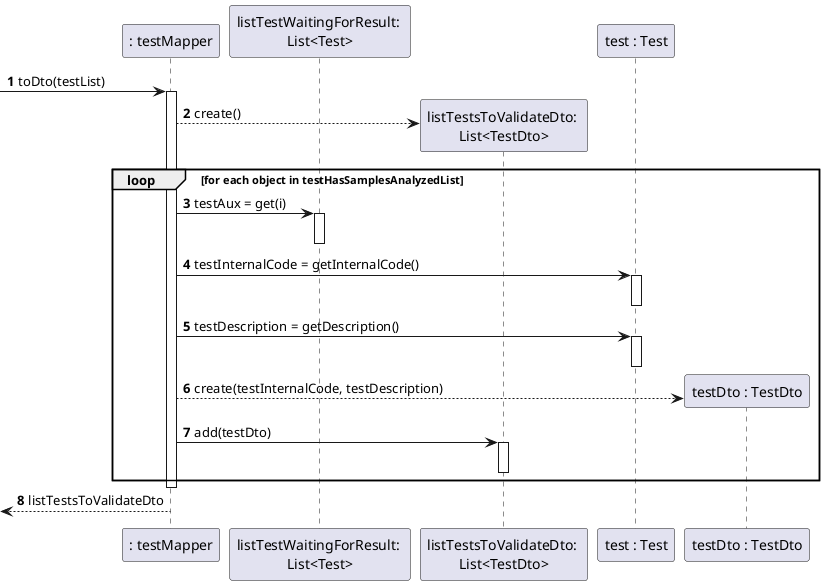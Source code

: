 @startuml
'https://plantuml.com/sequence-diagram
'hide footbox
autonumber

participant ": testMapper" as MAPPER
participant "listTestWaitingForResult: \nList<Test>" as LWFR
participant "listTestsToValidateDto: \nList<TestDto>" as LISTTWFV
participant "test : Test" as TEST
participant "testDto : TestDto" as TESTDTO

-> MAPPER : toDto(testList)
activate MAPPER
MAPPER --> LISTTWFV** : create()
loop for each object in testHasSamplesAnalyzedList
MAPPER -> LWFR : testAux = get(i)
activate LWFR
deactivate LWFR
MAPPER -> TEST : testInternalCode = getInternalCode()
activate TEST
deactivate TEST
MAPPER -> TEST : testDescription = getDescription()
activate TEST
deactivate TEST
MAPPER --> TESTDTO** : create(testInternalCode, testDescription)
MAPPER -> LISTTWFV : add(testDto)
activate LISTTWFV
deactivate LISTTWFV
end
deactivate MAPPER
<-- MAPPER : listTestsToValidateDto

@enduml